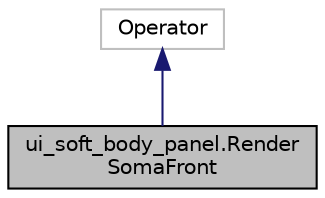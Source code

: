 digraph "ui_soft_body_panel.RenderSomaFront"
{
  edge [fontname="Helvetica",fontsize="10",labelfontname="Helvetica",labelfontsize="10"];
  node [fontname="Helvetica",fontsize="10",shape=record];
  Node1 [label="ui_soft_body_panel.Render\lSomaFront",height=0.2,width=0.4,color="black", fillcolor="grey75", style="filled", fontcolor="black"];
  Node2 -> Node1 [dir="back",color="midnightblue",fontsize="10",style="solid",fontname="Helvetica"];
  Node2 [label="Operator",height=0.2,width=0.4,color="grey75", fillcolor="white", style="filled"];
}
